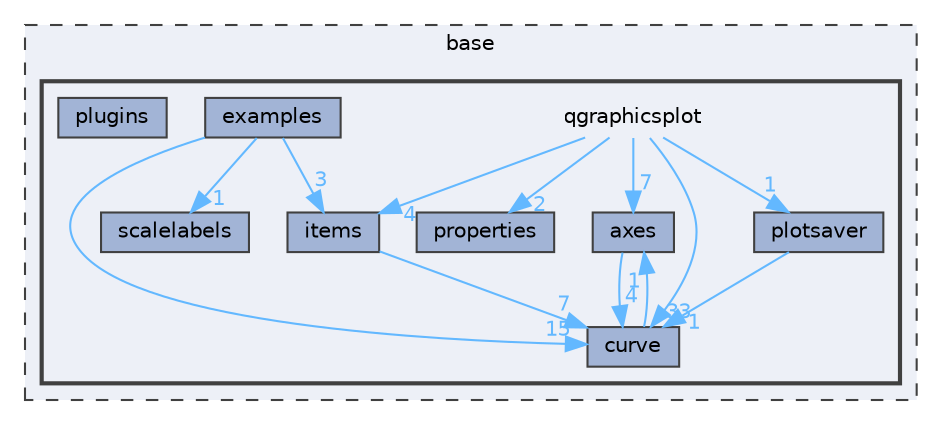 digraph "qgraphicsplot"
{
 // LATEX_PDF_SIZE
  bgcolor="transparent";
  edge [fontname=Helvetica,fontsize=10,labelfontname=Helvetica,labelfontsize=10];
  node [fontname=Helvetica,fontsize=10,shape=box,height=0.2,width=0.4];
  compound=true
  subgraph clusterdir_e914ee4d4a44400f1fdb170cb4ead18a {
    graph [ bgcolor="#edf0f7", pencolor="grey25", label="base", fontname=Helvetica,fontsize=10 style="filled,dashed", URL="dir_e914ee4d4a44400f1fdb170cb4ead18a.html",tooltip=""]
  subgraph clusterdir_ae992c797f94996332e7a97499bb3e7f {
    graph [ bgcolor="#edf0f7", pencolor="grey25", label="", fontname=Helvetica,fontsize=10 style="filled,bold", URL="dir_ae992c797f94996332e7a97499bb3e7f.html",tooltip=""]
    dir_ae992c797f94996332e7a97499bb3e7f [shape=plaintext, label="qgraphicsplot"];
  dir_b2c5ae63e0336de7aedd3239ffd6e41b [label="axes", fillcolor="#a2b4d6", color="grey25", style="filled", URL="dir_b2c5ae63e0336de7aedd3239ffd6e41b.html",tooltip=""];
  dir_47425afe2895be1f5d86a2a0b876b986 [label="curve", fillcolor="#a2b4d6", color="grey25", style="filled", URL="dir_47425afe2895be1f5d86a2a0b876b986.html",tooltip=""];
  dir_483b170189ed58d6b1ab0874bc3c6f47 [label="examples", fillcolor="#a2b4d6", color="grey25", style="filled", URL="dir_483b170189ed58d6b1ab0874bc3c6f47.html",tooltip=""];
  dir_8ba99050c60b6a851b62c1ff2818b345 [label="items", fillcolor="#a2b4d6", color="grey25", style="filled", URL="dir_8ba99050c60b6a851b62c1ff2818b345.html",tooltip=""];
  dir_a77ca3f6646f44136b670b16b43992bc [label="plotsaver", fillcolor="#a2b4d6", color="grey25", style="filled", URL="dir_a77ca3f6646f44136b670b16b43992bc.html",tooltip=""];
  dir_76126f09caf885968c5cf15cfbcb8481 [label="plugins", fillcolor="#a2b4d6", color="grey25", style="filled", URL="dir_76126f09caf885968c5cf15cfbcb8481.html",tooltip=""];
  dir_6552b12d436f2d0e9473de65b9a737de [label="properties", fillcolor="#a2b4d6", color="grey25", style="filled", URL="dir_6552b12d436f2d0e9473de65b9a737de.html",tooltip=""];
  dir_92a52263fe9ea4e337765fd78f2497cc [label="scalelabels", fillcolor="#a2b4d6", color="grey25", style="filled", URL="dir_92a52263fe9ea4e337765fd78f2497cc.html",tooltip=""];
  }
  }
  dir_ae992c797f94996332e7a97499bb3e7f->dir_47425afe2895be1f5d86a2a0b876b986 [headlabel="33", labeldistance=1.5 headhref="dir_000019_000007.html" color="steelblue1" fontcolor="steelblue1"];
  dir_ae992c797f94996332e7a97499bb3e7f->dir_6552b12d436f2d0e9473de65b9a737de [headlabel="2", labeldistance=1.5 headhref="dir_000019_000018.html" color="steelblue1" fontcolor="steelblue1"];
  dir_ae992c797f94996332e7a97499bb3e7f->dir_8ba99050c60b6a851b62c1ff2818b345 [headlabel="4", labeldistance=1.5 headhref="dir_000019_000012.html" color="steelblue1" fontcolor="steelblue1"];
  dir_ae992c797f94996332e7a97499bb3e7f->dir_a77ca3f6646f44136b670b16b43992bc [headlabel="1", labeldistance=1.5 headhref="dir_000019_000016.html" color="steelblue1" fontcolor="steelblue1"];
  dir_ae992c797f94996332e7a97499bb3e7f->dir_b2c5ae63e0336de7aedd3239ffd6e41b [headlabel="7", labeldistance=1.5 headhref="dir_000019_000001.html" color="steelblue1" fontcolor="steelblue1"];
  dir_b2c5ae63e0336de7aedd3239ffd6e41b->dir_47425afe2895be1f5d86a2a0b876b986 [headlabel="4", labeldistance=1.5 headhref="dir_000001_000007.html" color="steelblue1" fontcolor="steelblue1"];
  dir_47425afe2895be1f5d86a2a0b876b986->dir_b2c5ae63e0336de7aedd3239ffd6e41b [headlabel="1", labeldistance=1.5 headhref="dir_000007_000001.html" color="steelblue1" fontcolor="steelblue1"];
  dir_483b170189ed58d6b1ab0874bc3c6f47->dir_47425afe2895be1f5d86a2a0b876b986 [headlabel="15", labeldistance=1.5 headhref="dir_000008_000007.html" color="steelblue1" fontcolor="steelblue1"];
  dir_483b170189ed58d6b1ab0874bc3c6f47->dir_8ba99050c60b6a851b62c1ff2818b345 [headlabel="3", labeldistance=1.5 headhref="dir_000008_000012.html" color="steelblue1" fontcolor="steelblue1"];
  dir_483b170189ed58d6b1ab0874bc3c6f47->dir_92a52263fe9ea4e337765fd78f2497cc [headlabel="1", labeldistance=1.5 headhref="dir_000008_000023.html" color="steelblue1" fontcolor="steelblue1"];
  dir_8ba99050c60b6a851b62c1ff2818b345->dir_47425afe2895be1f5d86a2a0b876b986 [headlabel="7", labeldistance=1.5 headhref="dir_000012_000007.html" color="steelblue1" fontcolor="steelblue1"];
  dir_a77ca3f6646f44136b670b16b43992bc->dir_47425afe2895be1f5d86a2a0b876b986 [headlabel="1", labeldistance=1.5 headhref="dir_000016_000007.html" color="steelblue1" fontcolor="steelblue1"];
}
